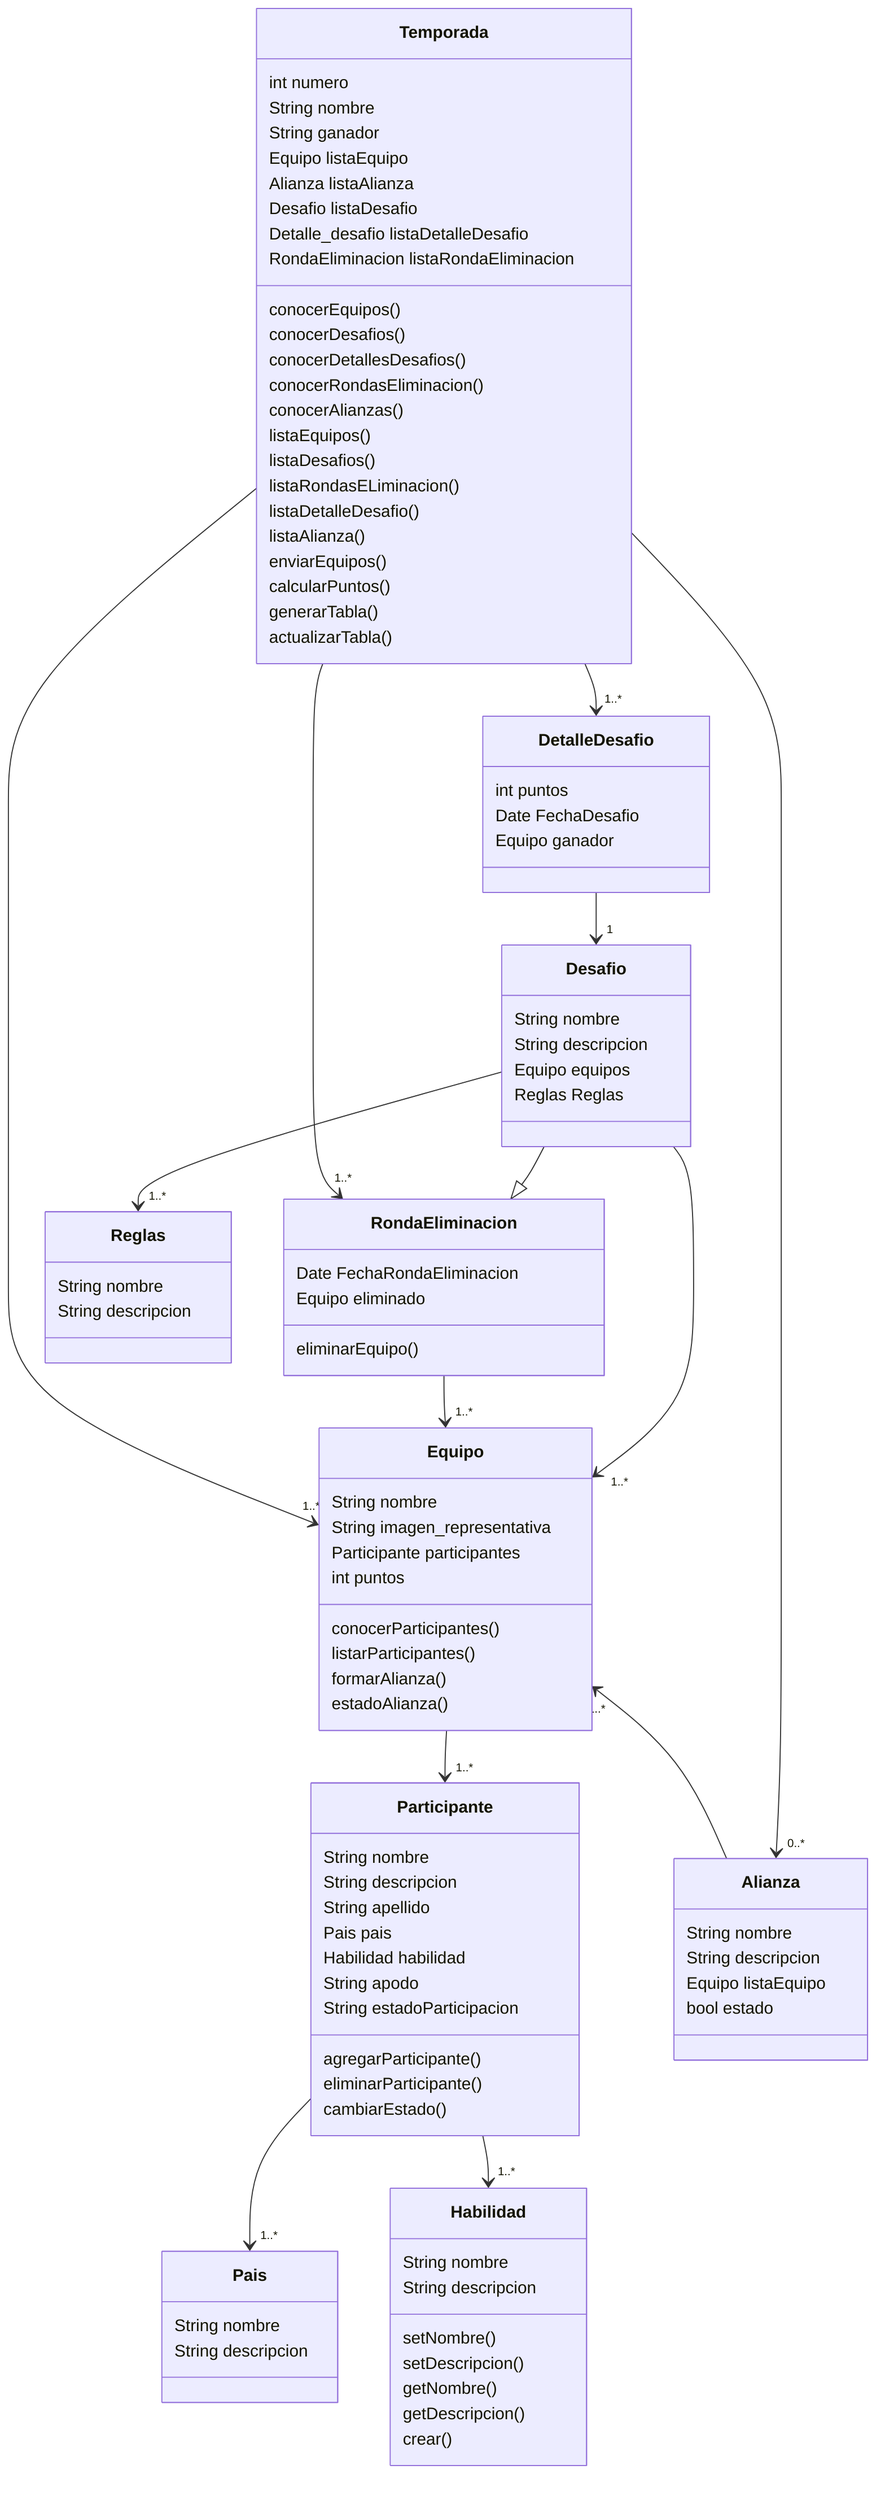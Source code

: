 classDiagram

    Temporada --> "1..*" DetalleDesafio
    DetalleDesafio --> "1" Desafio
    Temporada --> "1..*" RondaEliminacion
    Temporada --> "1..*" Equipo
    Equipo --> "1..*" Participante
    Equipo "1..*" <-- Alianza
    Participante --> "1..*" Pais
    Participante --> "1..*" Habilidad
    Desafio --|> RondaEliminacion
    Desafio --> "1..*" Reglas
    RondaEliminacion --> "1..*" Equipo
    Desafio --> "1..*" Equipo
    Temporada --> "0..*" Alianza

    class Equipo{
        String nombre
        String imagen_representativa
        Participante participantes
        int puntos
        conocerParticipantes()
        listarParticipantes()
        formarAlianza()
        estadoAlianza()
    }
    class Participante{
        String nombre
        String descripcion
        String apellido
        Pais pais
        Habilidad habilidad
        String apodo
        String estadoParticipacion
        agregarParticipante()
        eliminarParticipante()
        cambiarEstado()
    }
    class Pais{
        String nombre
        String descripcion
    }
    class Habilidad{
        String nombre
        String descripcion
        setNombre()
        setDescripcion()
        getNombre()
        getDescripcion()
        crear()
    }
    class Temporada{
        int numero
        String nombre
        String ganador
        Equipo listaEquipo
        Alianza listaAlianza
        Desafio listaDesafio
        Detalle_desafio listaDetalleDesafio
        RondaEliminacion listaRondaEliminacion
        conocerEquipos()
        conocerDesafios()
        conocerDetallesDesafios()
        conocerRondasEliminacion()
        conocerAlianzas()
        listaEquipos()
        listaDesafios()
        listaRondasELiminacion()
        listaDetalleDesafio()
        listaAlianza()
        enviarEquipos()
        calcularPuntos()
        generarTabla()
        actualizarTabla()
    }
    class Desafio{
        String nombre
        String descripcion
        Equipo equipos
        Reglas Reglas
    }
    class DetalleDesafio{
        int puntos
        Date FechaDesafio
        Equipo ganador
    }
    class Reglas{
        String nombre
        String descripcion
    }
    class RondaEliminacion{
        Date FechaRondaEliminacion
        Equipo eliminado
        eliminarEquipo()
    }
    class Alianza{
        String nombre
        String descripcion
        Equipo listaEquipo
        bool estado
    }